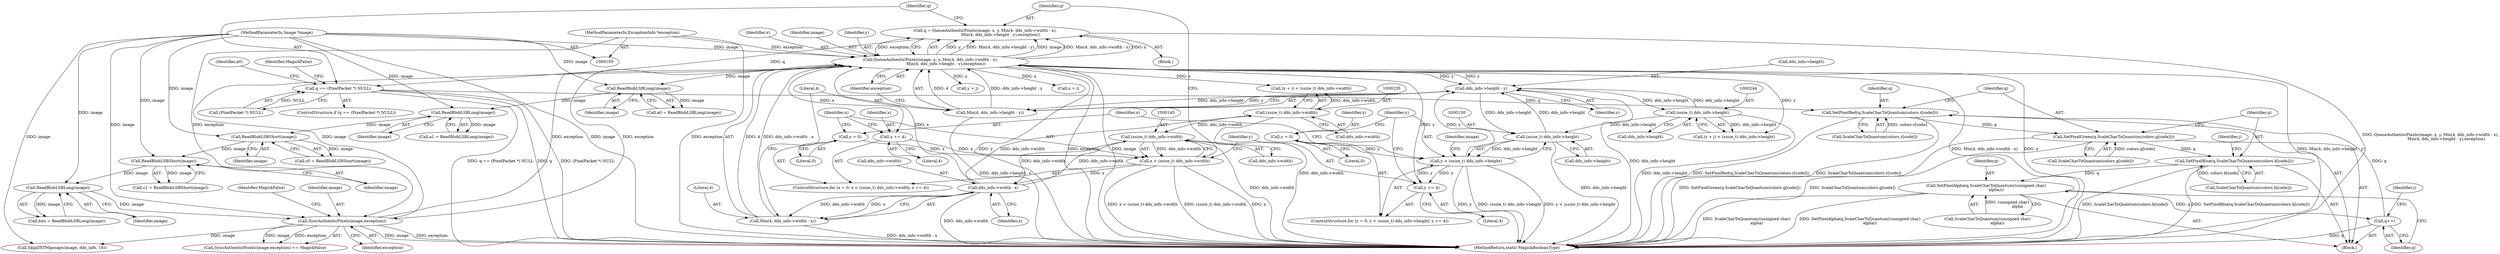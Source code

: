 digraph "1_ImageMagick_d7325bac173492b358417a0ad49fabad44447d52_1@integer" {
"1000153" [label="(Call,q = QueueAuthenticPixels(image, x, y, Min(4, dds_info->width - x),\n                         Min(4, dds_info->height - y),exception))"];
"1000155" [label="(Call,QueueAuthenticPixels(image, x, y, Min(4, dds_info->width - x),\n                         Min(4, dds_info->height - y),exception))"];
"1000337" [label="(Call,SyncAuthenticPixels(image,exception))"];
"1000200" [label="(Call,ReadBlobLSBLong(image))"];
"1000196" [label="(Call,ReadBlobLSBShort(image))"];
"1000192" [label="(Call,ReadBlobLSBShort(image))"];
"1000188" [label="(Call,ReadBlobLSBLong(image))"];
"1000184" [label="(Call,ReadBlobLSBLong(image))"];
"1000106" [label="(MethodParameterIn,Image *image)"];
"1000108" [label="(MethodParameterIn,ExceptionInfo *exception)"];
"1000161" [label="(Call,dds_info->width - x)"];
"1000144" [label="(Call,(ssize_t) dds_info->width)"];
"1000234" [label="(Call,(ssize_t) dds_info->width)"];
"1000142" [label="(Call,x < (ssize_t) dds_info->width)"];
"1000139" [label="(Call,x = 0)"];
"1000149" [label="(Call,x += 4)"];
"1000168" [label="(Call,dds_info->height - y)"];
"1000243" [label="(Call,(ssize_t) dds_info->height)"];
"1000129" [label="(Call,(ssize_t) dds_info->height)"];
"1000127" [label="(Call,y < (ssize_t) dds_info->height)"];
"1000124" [label="(Call,y = 0)"];
"1000134" [label="(Call,y += 4)"];
"1000159" [label="(Call,Min(4, dds_info->width - x))"];
"1000166" [label="(Call,Min(4, dds_info->height - y))"];
"1000175" [label="(Call,q == (PixelPacket *) NULL)"];
"1000262" [label="(Call,SetPixelRed(q,ScaleCharToQuantum(colors.r[code])))"];
"1000270" [label="(Call,SetPixelGreen(q,ScaleCharToQuantum(colors.g[code])))"];
"1000278" [label="(Call,SetPixelBlue(q,ScaleCharToQuantum(colors.b[code])))"];
"1000327" [label="(Call,SetPixelAlpha(q,ScaleCharToQuantum((unsigned char)\n                alpha)))"];
"1000333" [label="(Call,q++)"];
"1000166" [label="(Call,Min(4, dds_info->height - y))"];
"1000272" [label="(Call,ScaleCharToQuantum(colors.g[code]))"];
"1000248" [label="(Block,)"];
"1000162" [label="(Call,dds_info->width)"];
"1000343" [label="(Call,SkipDXTMipmaps(image, dds_info, 16))"];
"1000168" [label="(Call,dds_info->height - y)"];
"1000127" [label="(Call,y < (ssize_t) dds_info->height)"];
"1000263" [label="(Identifier,q)"];
"1000262" [label="(Call,SetPixelRed(q,ScaleCharToQuantum(colors.r[code])))"];
"1000126" [label="(Literal,0)"];
"1000189" [label="(Identifier,image)"];
"1000192" [label="(Call,ReadBlobLSBShort(image))"];
"1000135" [label="(Identifier,y)"];
"1000194" [label="(Call,c1 = ReadBlobLSBShort(image))"];
"1000169" [label="(Call,dds_info->height)"];
"1000165" [label="(Identifier,x)"];
"1000167" [label="(Literal,4)"];
"1000141" [label="(Literal,0)"];
"1000134" [label="(Call,y += 4)"];
"1000234" [label="(Call,(ssize_t) dds_info->width)"];
"1000226" [label="(Identifier,i)"];
"1000123" [label="(ControlStructure,for (y = 0; y < (ssize_t) dds_info->height; y += 4))"];
"1000197" [label="(Identifier,image)"];
"1000177" [label="(Call,(PixelPacket *) NULL)"];
"1000146" [label="(Call,dds_info->width)"];
"1000161" [label="(Call,dds_info->width - x)"];
"1000124" [label="(Call,y = 0)"];
"1000140" [label="(Identifier,x)"];
"1000155" [label="(Call,QueueAuthenticPixels(image, x, y, Min(4, dds_info->width - x),\n                         Min(4, dds_info->height - y),exception))"];
"1000240" [label="(Call,y + j)"];
"1000172" [label="(Identifier,y)"];
"1000158" [label="(Identifier,y)"];
"1000279" [label="(Identifier,q)"];
"1000349" [label="(MethodReturn,static MagickBooleanType)"];
"1000182" [label="(Call,a0 = ReadBlobLSBLong(image))"];
"1000183" [label="(Identifier,a0)"];
"1000200" [label="(Call,ReadBlobLSBLong(image))"];
"1000264" [label="(Call,ScaleCharToQuantum(colors.r[code]))"];
"1000106" [label="(MethodParameterIn,Image *image)"];
"1000184" [label="(Call,ReadBlobLSBLong(image))"];
"1000336" [label="(Call,SyncAuthenticPixels(image,exception) == MagickFalse)"];
"1000245" [label="(Call,dds_info->height)"];
"1000143" [label="(Identifier,x)"];
"1000136" [label="(Literal,4)"];
"1000131" [label="(Call,dds_info->height)"];
"1000157" [label="(Identifier,x)"];
"1000340" [label="(Identifier,MagickFalse)"];
"1000186" [label="(Call,a1 = ReadBlobLSBLong(image))"];
"1000156" [label="(Identifier,image)"];
"1000327" [label="(Call,SetPixelAlpha(q,ScaleCharToQuantum((unsigned char)\n                alpha)))"];
"1000154" [label="(Identifier,q)"];
"1000149" [label="(Call,x += 4)"];
"1000239" [label="(Call,(y + j) < (ssize_t) dds_info->height)"];
"1000278" [label="(Call,SetPixelBlue(q,ScaleCharToQuantum(colors.b[code])))"];
"1000142" [label="(Call,x < (ssize_t) dds_info->width)"];
"1000181" [label="(Identifier,MagickFalse)"];
"1000329" [label="(Call,ScaleCharToQuantum((unsigned char)\n                alpha))"];
"1000190" [label="(Call,c0 = ReadBlobLSBShort(image))"];
"1000153" [label="(Call,q = QueueAuthenticPixels(image, x, y, Min(4, dds_info->width - x),\n                         Min(4, dds_info->height - y),exception))"];
"1000150" [label="(Identifier,x)"];
"1000151" [label="(Literal,4)"];
"1000108" [label="(MethodParameterIn,ExceptionInfo *exception)"];
"1000270" [label="(Call,SetPixelGreen(q,ScaleCharToQuantum(colors.g[code])))"];
"1000271" [label="(Identifier,q)"];
"1000201" [label="(Identifier,image)"];
"1000160" [label="(Literal,4)"];
"1000196" [label="(Call,ReadBlobLSBShort(image))"];
"1000288" [label="(Identifier,j)"];
"1000243" [label="(Call,(ssize_t) dds_info->height)"];
"1000176" [label="(Identifier,q)"];
"1000338" [label="(Identifier,image)"];
"1000231" [label="(Call,x + i)"];
"1000236" [label="(Call,dds_info->width)"];
"1000344" [label="(Identifier,image)"];
"1000174" [label="(ControlStructure,if (q == (PixelPacket *) NULL))"];
"1000185" [label="(Identifier,image)"];
"1000129" [label="(Call,(ssize_t) dds_info->height)"];
"1000193" [label="(Identifier,image)"];
"1000188" [label="(Call,ReadBlobLSBLong(image))"];
"1000280" [label="(Call,ScaleCharToQuantum(colors.b[code]))"];
"1000175" [label="(Call,q == (PixelPacket *) NULL)"];
"1000125" [label="(Identifier,y)"];
"1000144" [label="(Call,(ssize_t) dds_info->width)"];
"1000173" [label="(Identifier,exception)"];
"1000230" [label="(Call,(x + i) < (ssize_t) dds_info->width)"];
"1000128" [label="(Identifier,y)"];
"1000139" [label="(Call,x = 0)"];
"1000334" [label="(Identifier,q)"];
"1000159" [label="(Call,Min(4, dds_info->width - x))"];
"1000333" [label="(Call,q++)"];
"1000339" [label="(Identifier,exception)"];
"1000152" [label="(Block,)"];
"1000328" [label="(Identifier,q)"];
"1000198" [label="(Call,bits = ReadBlobLSBLong(image))"];
"1000138" [label="(ControlStructure,for (x = 0; x < (ssize_t) dds_info->width; x += 4))"];
"1000337" [label="(Call,SyncAuthenticPixels(image,exception))"];
"1000153" -> "1000152"  [label="AST: "];
"1000153" -> "1000155"  [label="CFG: "];
"1000154" -> "1000153"  [label="AST: "];
"1000155" -> "1000153"  [label="AST: "];
"1000176" -> "1000153"  [label="CFG: "];
"1000153" -> "1000349"  [label="DDG: QueueAuthenticPixels(image, x, y, Min(4, dds_info->width - x),\n                         Min(4, dds_info->height - y),exception)"];
"1000155" -> "1000153"  [label="DDG: y"];
"1000155" -> "1000153"  [label="DDG: Min(4, dds_info->height - y)"];
"1000155" -> "1000153"  [label="DDG: image"];
"1000155" -> "1000153"  [label="DDG: Min(4, dds_info->width - x)"];
"1000155" -> "1000153"  [label="DDG: x"];
"1000155" -> "1000153"  [label="DDG: exception"];
"1000153" -> "1000175"  [label="DDG: q"];
"1000155" -> "1000173"  [label="CFG: "];
"1000156" -> "1000155"  [label="AST: "];
"1000157" -> "1000155"  [label="AST: "];
"1000158" -> "1000155"  [label="AST: "];
"1000159" -> "1000155"  [label="AST: "];
"1000166" -> "1000155"  [label="AST: "];
"1000173" -> "1000155"  [label="AST: "];
"1000155" -> "1000349"  [label="DDG: Min(4, dds_info->width - x)"];
"1000155" -> "1000349"  [label="DDG: x"];
"1000155" -> "1000349"  [label="DDG: Min(4, dds_info->height - y)"];
"1000155" -> "1000349"  [label="DDG: y"];
"1000155" -> "1000349"  [label="DDG: exception"];
"1000155" -> "1000349"  [label="DDG: image"];
"1000155" -> "1000134"  [label="DDG: y"];
"1000155" -> "1000149"  [label="DDG: x"];
"1000337" -> "1000155"  [label="DDG: image"];
"1000337" -> "1000155"  [label="DDG: exception"];
"1000106" -> "1000155"  [label="DDG: image"];
"1000161" -> "1000155"  [label="DDG: x"];
"1000168" -> "1000155"  [label="DDG: y"];
"1000159" -> "1000155"  [label="DDG: 4"];
"1000159" -> "1000155"  [label="DDG: dds_info->width - x"];
"1000166" -> "1000155"  [label="DDG: 4"];
"1000166" -> "1000155"  [label="DDG: dds_info->height - y"];
"1000155" -> "1000168"  [label="DDG: y"];
"1000108" -> "1000155"  [label="DDG: exception"];
"1000155" -> "1000184"  [label="DDG: image"];
"1000155" -> "1000230"  [label="DDG: x"];
"1000155" -> "1000231"  [label="DDG: x"];
"1000155" -> "1000239"  [label="DDG: y"];
"1000155" -> "1000240"  [label="DDG: y"];
"1000155" -> "1000337"  [label="DDG: exception"];
"1000337" -> "1000336"  [label="AST: "];
"1000337" -> "1000339"  [label="CFG: "];
"1000338" -> "1000337"  [label="AST: "];
"1000339" -> "1000337"  [label="AST: "];
"1000340" -> "1000337"  [label="CFG: "];
"1000337" -> "1000349"  [label="DDG: exception"];
"1000337" -> "1000349"  [label="DDG: image"];
"1000337" -> "1000336"  [label="DDG: image"];
"1000337" -> "1000336"  [label="DDG: exception"];
"1000200" -> "1000337"  [label="DDG: image"];
"1000106" -> "1000337"  [label="DDG: image"];
"1000108" -> "1000337"  [label="DDG: exception"];
"1000337" -> "1000343"  [label="DDG: image"];
"1000200" -> "1000198"  [label="AST: "];
"1000200" -> "1000201"  [label="CFG: "];
"1000201" -> "1000200"  [label="AST: "];
"1000198" -> "1000200"  [label="CFG: "];
"1000200" -> "1000198"  [label="DDG: image"];
"1000196" -> "1000200"  [label="DDG: image"];
"1000106" -> "1000200"  [label="DDG: image"];
"1000196" -> "1000194"  [label="AST: "];
"1000196" -> "1000197"  [label="CFG: "];
"1000197" -> "1000196"  [label="AST: "];
"1000194" -> "1000196"  [label="CFG: "];
"1000196" -> "1000194"  [label="DDG: image"];
"1000192" -> "1000196"  [label="DDG: image"];
"1000106" -> "1000196"  [label="DDG: image"];
"1000192" -> "1000190"  [label="AST: "];
"1000192" -> "1000193"  [label="CFG: "];
"1000193" -> "1000192"  [label="AST: "];
"1000190" -> "1000192"  [label="CFG: "];
"1000192" -> "1000190"  [label="DDG: image"];
"1000188" -> "1000192"  [label="DDG: image"];
"1000106" -> "1000192"  [label="DDG: image"];
"1000188" -> "1000186"  [label="AST: "];
"1000188" -> "1000189"  [label="CFG: "];
"1000189" -> "1000188"  [label="AST: "];
"1000186" -> "1000188"  [label="CFG: "];
"1000188" -> "1000186"  [label="DDG: image"];
"1000184" -> "1000188"  [label="DDG: image"];
"1000106" -> "1000188"  [label="DDG: image"];
"1000184" -> "1000182"  [label="AST: "];
"1000184" -> "1000185"  [label="CFG: "];
"1000185" -> "1000184"  [label="AST: "];
"1000182" -> "1000184"  [label="CFG: "];
"1000184" -> "1000182"  [label="DDG: image"];
"1000106" -> "1000184"  [label="DDG: image"];
"1000106" -> "1000105"  [label="AST: "];
"1000106" -> "1000349"  [label="DDG: image"];
"1000106" -> "1000343"  [label="DDG: image"];
"1000108" -> "1000105"  [label="AST: "];
"1000108" -> "1000349"  [label="DDG: exception"];
"1000161" -> "1000159"  [label="AST: "];
"1000161" -> "1000165"  [label="CFG: "];
"1000162" -> "1000161"  [label="AST: "];
"1000165" -> "1000161"  [label="AST: "];
"1000159" -> "1000161"  [label="CFG: "];
"1000161" -> "1000349"  [label="DDG: dds_info->width"];
"1000161" -> "1000144"  [label="DDG: dds_info->width"];
"1000161" -> "1000159"  [label="DDG: dds_info->width"];
"1000161" -> "1000159"  [label="DDG: x"];
"1000144" -> "1000161"  [label="DDG: dds_info->width"];
"1000142" -> "1000161"  [label="DDG: x"];
"1000161" -> "1000234"  [label="DDG: dds_info->width"];
"1000144" -> "1000142"  [label="AST: "];
"1000144" -> "1000146"  [label="CFG: "];
"1000145" -> "1000144"  [label="AST: "];
"1000146" -> "1000144"  [label="AST: "];
"1000142" -> "1000144"  [label="CFG: "];
"1000144" -> "1000349"  [label="DDG: dds_info->width"];
"1000144" -> "1000142"  [label="DDG: dds_info->width"];
"1000234" -> "1000144"  [label="DDG: dds_info->width"];
"1000234" -> "1000230"  [label="AST: "];
"1000234" -> "1000236"  [label="CFG: "];
"1000235" -> "1000234"  [label="AST: "];
"1000236" -> "1000234"  [label="AST: "];
"1000230" -> "1000234"  [label="CFG: "];
"1000234" -> "1000349"  [label="DDG: dds_info->width"];
"1000234" -> "1000230"  [label="DDG: dds_info->width"];
"1000142" -> "1000138"  [label="AST: "];
"1000143" -> "1000142"  [label="AST: "];
"1000154" -> "1000142"  [label="CFG: "];
"1000135" -> "1000142"  [label="CFG: "];
"1000142" -> "1000349"  [label="DDG: x < (ssize_t) dds_info->width"];
"1000142" -> "1000349"  [label="DDG: (ssize_t) dds_info->width"];
"1000142" -> "1000349"  [label="DDG: x"];
"1000139" -> "1000142"  [label="DDG: x"];
"1000149" -> "1000142"  [label="DDG: x"];
"1000139" -> "1000138"  [label="AST: "];
"1000139" -> "1000141"  [label="CFG: "];
"1000140" -> "1000139"  [label="AST: "];
"1000141" -> "1000139"  [label="AST: "];
"1000143" -> "1000139"  [label="CFG: "];
"1000149" -> "1000138"  [label="AST: "];
"1000149" -> "1000151"  [label="CFG: "];
"1000150" -> "1000149"  [label="AST: "];
"1000151" -> "1000149"  [label="AST: "];
"1000143" -> "1000149"  [label="CFG: "];
"1000168" -> "1000166"  [label="AST: "];
"1000168" -> "1000172"  [label="CFG: "];
"1000169" -> "1000168"  [label="AST: "];
"1000172" -> "1000168"  [label="AST: "];
"1000166" -> "1000168"  [label="CFG: "];
"1000168" -> "1000349"  [label="DDG: dds_info->height"];
"1000168" -> "1000129"  [label="DDG: dds_info->height"];
"1000168" -> "1000166"  [label="DDG: dds_info->height"];
"1000168" -> "1000166"  [label="DDG: y"];
"1000243" -> "1000168"  [label="DDG: dds_info->height"];
"1000129" -> "1000168"  [label="DDG: dds_info->height"];
"1000127" -> "1000168"  [label="DDG: y"];
"1000168" -> "1000243"  [label="DDG: dds_info->height"];
"1000243" -> "1000239"  [label="AST: "];
"1000243" -> "1000245"  [label="CFG: "];
"1000244" -> "1000243"  [label="AST: "];
"1000245" -> "1000243"  [label="AST: "];
"1000239" -> "1000243"  [label="CFG: "];
"1000243" -> "1000349"  [label="DDG: dds_info->height"];
"1000243" -> "1000129"  [label="DDG: dds_info->height"];
"1000243" -> "1000239"  [label="DDG: dds_info->height"];
"1000129" -> "1000127"  [label="AST: "];
"1000129" -> "1000131"  [label="CFG: "];
"1000130" -> "1000129"  [label="AST: "];
"1000131" -> "1000129"  [label="AST: "];
"1000127" -> "1000129"  [label="CFG: "];
"1000129" -> "1000349"  [label="DDG: dds_info->height"];
"1000129" -> "1000127"  [label="DDG: dds_info->height"];
"1000127" -> "1000123"  [label="AST: "];
"1000128" -> "1000127"  [label="AST: "];
"1000140" -> "1000127"  [label="CFG: "];
"1000344" -> "1000127"  [label="CFG: "];
"1000127" -> "1000349"  [label="DDG: (ssize_t) dds_info->height"];
"1000127" -> "1000349"  [label="DDG: y < (ssize_t) dds_info->height"];
"1000127" -> "1000349"  [label="DDG: y"];
"1000124" -> "1000127"  [label="DDG: y"];
"1000134" -> "1000127"  [label="DDG: y"];
"1000127" -> "1000134"  [label="DDG: y"];
"1000124" -> "1000123"  [label="AST: "];
"1000124" -> "1000126"  [label="CFG: "];
"1000125" -> "1000124"  [label="AST: "];
"1000126" -> "1000124"  [label="AST: "];
"1000128" -> "1000124"  [label="CFG: "];
"1000134" -> "1000123"  [label="AST: "];
"1000134" -> "1000136"  [label="CFG: "];
"1000135" -> "1000134"  [label="AST: "];
"1000136" -> "1000134"  [label="AST: "];
"1000128" -> "1000134"  [label="CFG: "];
"1000160" -> "1000159"  [label="AST: "];
"1000167" -> "1000159"  [label="CFG: "];
"1000159" -> "1000349"  [label="DDG: dds_info->width - x"];
"1000167" -> "1000166"  [label="AST: "];
"1000173" -> "1000166"  [label="CFG: "];
"1000166" -> "1000349"  [label="DDG: dds_info->height - y"];
"1000175" -> "1000174"  [label="AST: "];
"1000175" -> "1000177"  [label="CFG: "];
"1000176" -> "1000175"  [label="AST: "];
"1000177" -> "1000175"  [label="AST: "];
"1000181" -> "1000175"  [label="CFG: "];
"1000183" -> "1000175"  [label="CFG: "];
"1000175" -> "1000349"  [label="DDG: q"];
"1000175" -> "1000349"  [label="DDG: (PixelPacket *) NULL"];
"1000175" -> "1000349"  [label="DDG: q == (PixelPacket *) NULL"];
"1000177" -> "1000175"  [label="DDG: NULL"];
"1000175" -> "1000262"  [label="DDG: q"];
"1000262" -> "1000248"  [label="AST: "];
"1000262" -> "1000264"  [label="CFG: "];
"1000263" -> "1000262"  [label="AST: "];
"1000264" -> "1000262"  [label="AST: "];
"1000271" -> "1000262"  [label="CFG: "];
"1000262" -> "1000349"  [label="DDG: ScaleCharToQuantum(colors.r[code])"];
"1000262" -> "1000349"  [label="DDG: SetPixelRed(q,ScaleCharToQuantum(colors.r[code]))"];
"1000333" -> "1000262"  [label="DDG: q"];
"1000264" -> "1000262"  [label="DDG: colors.r[code]"];
"1000262" -> "1000270"  [label="DDG: q"];
"1000270" -> "1000248"  [label="AST: "];
"1000270" -> "1000272"  [label="CFG: "];
"1000271" -> "1000270"  [label="AST: "];
"1000272" -> "1000270"  [label="AST: "];
"1000279" -> "1000270"  [label="CFG: "];
"1000270" -> "1000349"  [label="DDG: SetPixelGreen(q,ScaleCharToQuantum(colors.g[code]))"];
"1000270" -> "1000349"  [label="DDG: ScaleCharToQuantum(colors.g[code])"];
"1000272" -> "1000270"  [label="DDG: colors.g[code]"];
"1000270" -> "1000278"  [label="DDG: q"];
"1000278" -> "1000248"  [label="AST: "];
"1000278" -> "1000280"  [label="CFG: "];
"1000279" -> "1000278"  [label="AST: "];
"1000280" -> "1000278"  [label="AST: "];
"1000288" -> "1000278"  [label="CFG: "];
"1000278" -> "1000349"  [label="DDG: ScaleCharToQuantum(colors.b[code])"];
"1000278" -> "1000349"  [label="DDG: SetPixelBlue(q,ScaleCharToQuantum(colors.b[code]))"];
"1000280" -> "1000278"  [label="DDG: colors.b[code]"];
"1000278" -> "1000327"  [label="DDG: q"];
"1000327" -> "1000248"  [label="AST: "];
"1000327" -> "1000329"  [label="CFG: "];
"1000328" -> "1000327"  [label="AST: "];
"1000329" -> "1000327"  [label="AST: "];
"1000334" -> "1000327"  [label="CFG: "];
"1000327" -> "1000349"  [label="DDG: ScaleCharToQuantum((unsigned char)\n                alpha)"];
"1000327" -> "1000349"  [label="DDG: SetPixelAlpha(q,ScaleCharToQuantum((unsigned char)\n                alpha))"];
"1000329" -> "1000327"  [label="DDG: (unsigned char)\n                alpha"];
"1000327" -> "1000333"  [label="DDG: q"];
"1000333" -> "1000248"  [label="AST: "];
"1000333" -> "1000334"  [label="CFG: "];
"1000334" -> "1000333"  [label="AST: "];
"1000226" -> "1000333"  [label="CFG: "];
"1000333" -> "1000349"  [label="DDG: q"];
}
